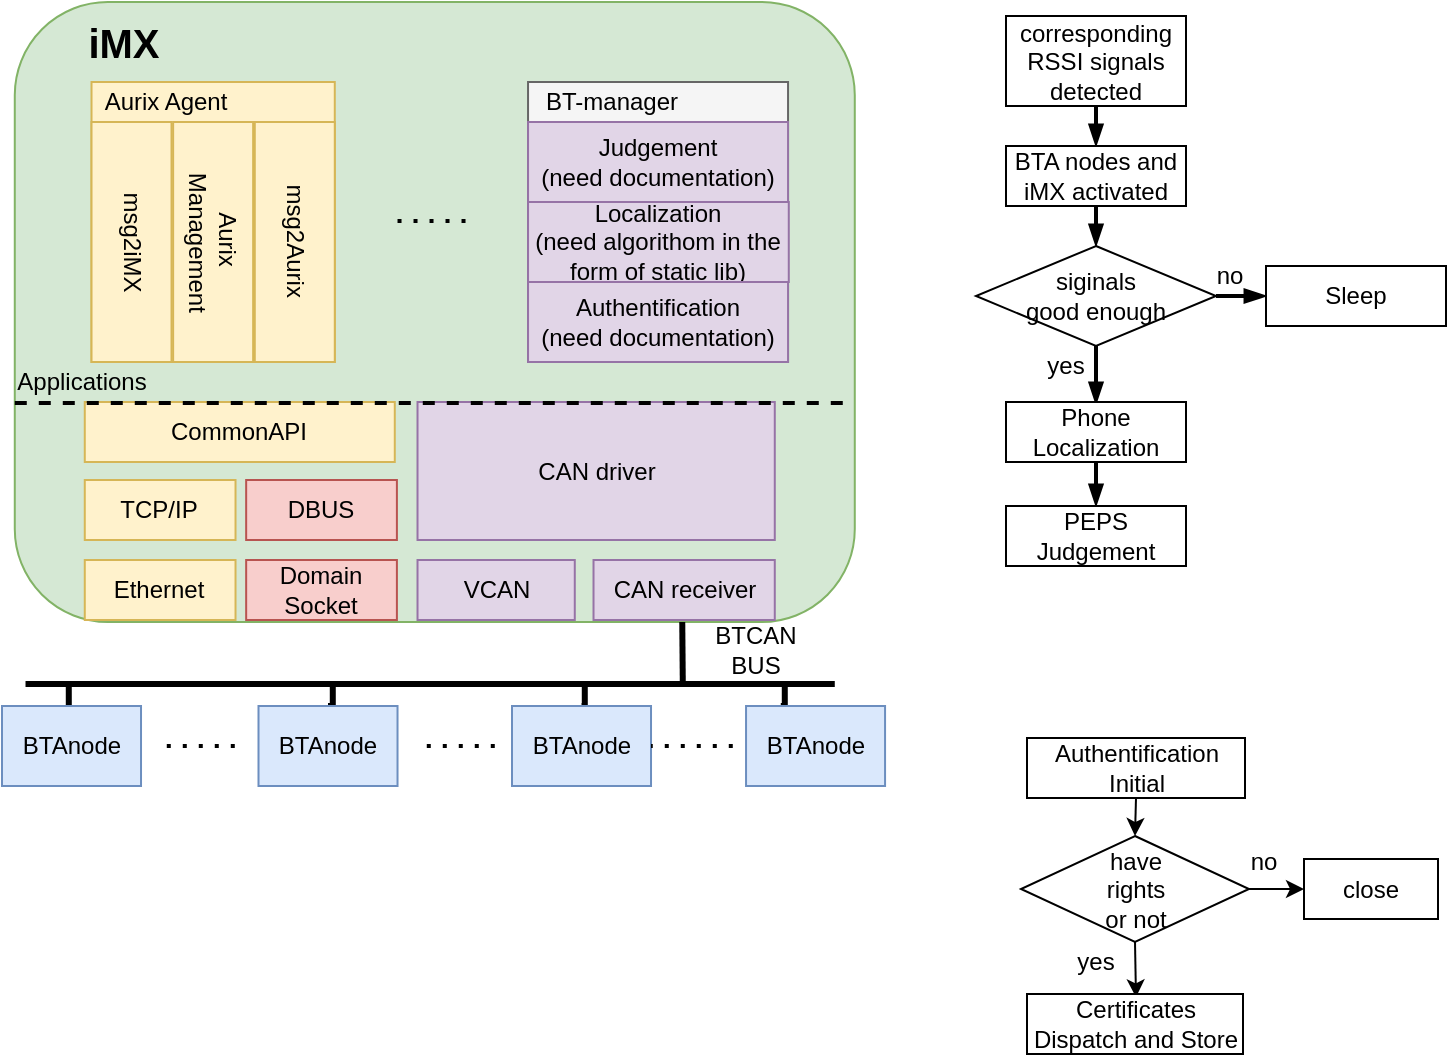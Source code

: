 <mxfile type="github" version="13.6.5">
  <diagram id="6UJGkoR6RnkgBrW9vDAt" name="Page-1">
    <mxGraphModel grid="0" dx="1022" dy="466" gridSize="10" guides="1" tooltips="1" connect="1" arrows="1" fold="1" page="1" pageScale="1" pageWidth="827" pageHeight="1169" math="0" shadow="0">
      <root>
        <mxCell id="0" />
        <mxCell id="1" parent="0" />
        <mxCell id="lEMxjgnDE3hor83zUmYU-257" value="" parent="1" style="rounded=1;whiteSpace=wrap;html=1;fillColor=#d5e8d4;strokeColor=#82b366;" vertex="1">
          <mxGeometry as="geometry" x="86.39" y="450" width="420" height="310" />
        </mxCell>
        <mxCell id="lEMxjgnDE3hor83zUmYU-258" value="" parent="1" style="rounded=0;whiteSpace=wrap;html=1;fillColor=#f5f5f5;strokeColor=#666666;fontColor=#333333;" vertex="1">
          <mxGeometry as="geometry" x="343.02" y="490" width="130" height="140" />
        </mxCell>
        <mxCell id="lEMxjgnDE3hor83zUmYU-259" value="Localization&lt;br&gt;(need algorithom in the form of static lib)" parent="1" style="rounded=0;whiteSpace=wrap;html=1;fillColor=#e1d5e7;strokeColor=#9673a6;" vertex="1">
          <mxGeometry as="geometry" x="343.02" y="550" width="130.37" height="40" />
        </mxCell>
        <mxCell id="lEMxjgnDE3hor83zUmYU-260" value="Authentification&lt;br&gt;(need documentation)" parent="1" style="rounded=0;whiteSpace=wrap;html=1;fillColor=#e1d5e7;strokeColor=#9673a6;" vertex="1">
          <mxGeometry as="geometry" x="343.02" y="590" width="130" height="40" />
        </mxCell>
        <mxCell id="lEMxjgnDE3hor83zUmYU-261" parent="1" style="edgeStyle=orthogonalEdgeStyle;rounded=0;orthogonalLoop=1;jettySize=auto;html=1;exitX=0.5;exitY=0;exitDx=0;exitDy=0;endArrow=none;endFill=0;strokeWidth=3;" edge="1" source="lEMxjgnDE3hor83zUmYU-262">
          <mxGeometry as="geometry" relative="1">
            <mxPoint as="targetPoint" x="113.39" y="792" />
          </mxGeometry>
        </mxCell>
        <mxCell id="lEMxjgnDE3hor83zUmYU-262" value="BTAnode" parent="1" style="rounded=0;whiteSpace=wrap;html=1;fillColor=#dae8fc;strokeColor=#6c8ebf;" vertex="1">
          <mxGeometry as="geometry" x="80" y="802" width="69.51" height="40" />
        </mxCell>
        <mxCell id="lEMxjgnDE3hor83zUmYU-263" value="" parent="1" style="endArrow=none;html=1;strokeWidth=3;" edge="1">
          <mxGeometry as="geometry" width="50" height="50" relative="1">
            <mxPoint as="sourcePoint" x="420.39" y="790" />
            <mxPoint as="targetPoint" x="420.13" y="760" />
          </mxGeometry>
        </mxCell>
        <mxCell id="lEMxjgnDE3hor83zUmYU-264" value="" parent="1" style="endArrow=none;html=1;strokeWidth=3;" edge="1">
          <mxGeometry as="geometry" width="50" height="50" relative="1">
            <mxPoint as="sourcePoint" x="91.76" y="791" />
            <mxPoint as="targetPoint" x="496.39" y="791" />
          </mxGeometry>
        </mxCell>
        <mxCell id="lEMxjgnDE3hor83zUmYU-265" value="BTCAN BUS" parent="1" style="text;html=1;strokeColor=none;fillColor=none;align=center;verticalAlign=middle;whiteSpace=wrap;rounded=0;" vertex="1">
          <mxGeometry as="geometry" x="431.76" y="764" width="50" height="20" />
        </mxCell>
        <mxCell id="lEMxjgnDE3hor83zUmYU-266" value="&lt;b style=&quot;font-size: 20px&quot;&gt;&lt;font style=&quot;font-size: 20px&quot;&gt;iMX&lt;/font&gt;&lt;/b&gt;" parent="1" style="text;html=1;strokeColor=none;fillColor=none;align=center;verticalAlign=middle;whiteSpace=wrap;rounded=0;" vertex="1">
          <mxGeometry as="geometry" x="121.39" y="460" width="40" height="20" />
        </mxCell>
        <mxCell id="lEMxjgnDE3hor83zUmYU-267" value="Judgement&lt;br&gt;(need documentation)" parent="1" style="rounded=0;whiteSpace=wrap;html=1;fillColor=#e1d5e7;strokeColor=#9673a6;" vertex="1">
          <mxGeometry as="geometry" x="343.02" y="510" width="130" height="40" />
        </mxCell>
        <mxCell id="lEMxjgnDE3hor83zUmYU-268" value="BT-manager" parent="1" style="text;html=1;strokeColor=none;fillColor=none;align=center;verticalAlign=middle;whiteSpace=wrap;rounded=0;" vertex="1">
          <mxGeometry as="geometry" x="349.76" y="490" width="70" height="20" />
        </mxCell>
        <mxCell id="lEMxjgnDE3hor83zUmYU-269" value="" parent="1" style="endArrow=none;dashed=1;html=1;dashPattern=1 3;strokeWidth=2;" edge="1">
          <mxGeometry as="geometry" width="50" height="50" relative="1">
            <mxPoint as="sourcePoint" x="196.39" y="822" />
            <mxPoint as="targetPoint" x="156.39" y="822" />
          </mxGeometry>
        </mxCell>
        <mxCell id="lEMxjgnDE3hor83zUmYU-270" value="CAN receiver" parent="1" style="rounded=0;whiteSpace=wrap;html=1;fillColor=#e1d5e7;strokeColor=#9673a6;" vertex="1">
          <mxGeometry as="geometry" x="375.76" y="729" width="90.63" height="30" />
        </mxCell>
        <mxCell id="lEMxjgnDE3hor83zUmYU-271" value="VCAN" parent="1" style="rounded=0;whiteSpace=wrap;html=1;fillColor=#e1d5e7;strokeColor=#9673a6;" vertex="1">
          <mxGeometry as="geometry" x="287.76" y="729" width="78.63" height="30" />
        </mxCell>
        <mxCell id="lEMxjgnDE3hor83zUmYU-272" value="" parent="1" style="rounded=0;whiteSpace=wrap;html=1;fillColor=#fff2cc;strokeColor=#d6b656;" vertex="1">
          <mxGeometry as="geometry" x="124.76" y="490" width="121.63" height="140" />
        </mxCell>
        <mxCell id="lEMxjgnDE3hor83zUmYU-273" value="CAN driver" parent="1" style="rounded=0;whiteSpace=wrap;html=1;fillColor=#e1d5e7;strokeColor=#9673a6;" vertex="1">
          <mxGeometry as="geometry" x="287.76" y="650" width="178.63" height="69" />
        </mxCell>
        <mxCell id="lEMxjgnDE3hor83zUmYU-274" value="DBUS" parent="1" style="rounded=0;whiteSpace=wrap;html=1;fillColor=#f8cecc;strokeColor=#b85450;" vertex="1">
          <mxGeometry as="geometry" x="202.08" y="689" width="75.37" height="30" />
        </mxCell>
        <mxCell id="lEMxjgnDE3hor83zUmYU-275" value="TCP/IP" parent="1" style="rounded=0;whiteSpace=wrap;html=1;fillColor=#fff2cc;strokeColor=#d6b656;" vertex="1">
          <mxGeometry as="geometry" x="121.39" y="689" width="75.37" height="30" />
        </mxCell>
        <mxCell id="lEMxjgnDE3hor83zUmYU-276" value="Ethernet" parent="1" style="rounded=0;whiteSpace=wrap;html=1;fillColor=#fff2cc;strokeColor=#d6b656;" vertex="1">
          <mxGeometry as="geometry" x="121.39" y="729" width="75.37" height="30" />
        </mxCell>
        <mxCell id="lEMxjgnDE3hor83zUmYU-277" value="Domain Socket" parent="1" style="rounded=0;whiteSpace=wrap;html=1;fillColor=#f8cecc;strokeColor=#b85450;" vertex="1">
          <mxGeometry as="geometry" x="202.08" y="729" width="75.37" height="30" />
        </mxCell>
        <mxCell id="lEMxjgnDE3hor83zUmYU-278" value="CommonAPI" parent="1" style="rounded=0;whiteSpace=wrap;html=1;fillColor=#fff2cc;strokeColor=#d6b656;" vertex="1">
          <mxGeometry as="geometry" x="121.39" y="650" width="155" height="30" />
        </mxCell>
        <mxCell id="lEMxjgnDE3hor83zUmYU-279" parent="1" style="edgeStyle=orthogonalEdgeStyle;rounded=0;orthogonalLoop=1;jettySize=auto;html=1;exitX=0.5;exitY=0;exitDx=0;exitDy=0;endArrow=none;endFill=0;strokeWidth=3;" edge="1" source="lEMxjgnDE3hor83zUmYU-280">
          <mxGeometry as="geometry" relative="1">
            <mxPoint as="targetPoint" x="245.39" y="792" />
          </mxGeometry>
        </mxCell>
        <mxCell id="lEMxjgnDE3hor83zUmYU-280" value="BTAnode" parent="1" style="rounded=0;whiteSpace=wrap;html=1;fillColor=#dae8fc;strokeColor=#6c8ebf;" vertex="1">
          <mxGeometry as="geometry" x="208.25" y="802" width="69.51" height="40" />
        </mxCell>
        <mxCell id="lEMxjgnDE3hor83zUmYU-281" parent="1" style="edgeStyle=orthogonalEdgeStyle;rounded=0;orthogonalLoop=1;jettySize=auto;html=1;exitX=0.5;exitY=0;exitDx=0;exitDy=0;strokeWidth=3;endArrow=none;endFill=0;" edge="1" source="lEMxjgnDE3hor83zUmYU-282">
          <mxGeometry as="geometry" relative="1">
            <mxPoint as="targetPoint" x="371.39" y="792" />
          </mxGeometry>
        </mxCell>
        <mxCell id="lEMxjgnDE3hor83zUmYU-282" value="BTAnode" parent="1" style="rounded=0;whiteSpace=wrap;html=1;fillColor=#dae8fc;strokeColor=#6c8ebf;" vertex="1">
          <mxGeometry as="geometry" x="335" y="802" width="69.51" height="40" />
        </mxCell>
        <mxCell id="lEMxjgnDE3hor83zUmYU-283" value="" parent="1" style="endArrow=none;dashed=1;html=1;dashPattern=1 3;strokeWidth=2;" edge="1">
          <mxGeometry as="geometry" width="50" height="50" relative="1">
            <mxPoint as="sourcePoint" x="326.39" y="822" />
            <mxPoint as="targetPoint" x="286.39" y="822" />
          </mxGeometry>
        </mxCell>
        <mxCell id="lEMxjgnDE3hor83zUmYU-284" parent="1" style="edgeStyle=orthogonalEdgeStyle;rounded=0;orthogonalLoop=1;jettySize=auto;html=1;exitX=0.25;exitY=0;exitDx=0;exitDy=0;endArrow=none;endFill=0;strokeWidth=3;" edge="1" source="lEMxjgnDE3hor83zUmYU-285">
          <mxGeometry as="geometry" relative="1">
            <mxPoint as="targetPoint" x="471.39" y="792" />
          </mxGeometry>
        </mxCell>
        <mxCell id="lEMxjgnDE3hor83zUmYU-285" value="BTAnode" parent="1" style="rounded=0;whiteSpace=wrap;html=1;fillColor=#dae8fc;strokeColor=#6c8ebf;" vertex="1">
          <mxGeometry as="geometry" x="452.02" y="802" width="69.51" height="40" />
        </mxCell>
        <mxCell id="lEMxjgnDE3hor83zUmYU-286" value="" parent="1" style="endArrow=none;dashed=1;html=1;dashPattern=1 3;strokeWidth=2;entryX=1;entryY=0.5;entryDx=0;entryDy=0;" edge="1" target="lEMxjgnDE3hor83zUmYU-282">
          <mxGeometry as="geometry" width="50" height="50" relative="1">
            <mxPoint as="sourcePoint" x="445.39" y="822" />
            <mxPoint as="targetPoint" x="296.39" y="832" />
          </mxGeometry>
        </mxCell>
        <mxCell id="lEMxjgnDE3hor83zUmYU-287" value="" parent="1" style="endArrow=none;html=1;strokeWidth=2;entryX=1;entryY=0.75;entryDx=0;entryDy=0;exitX=0;exitY=0.75;exitDx=0;exitDy=0;dashed=1;" edge="1">
          <mxGeometry as="geometry" width="50" height="50" relative="1">
            <mxPoint as="sourcePoint" x="86.39" y="650.5" />
            <mxPoint as="targetPoint" x="506.39" y="650.5" />
          </mxGeometry>
        </mxCell>
        <mxCell id="lEMxjgnDE3hor83zUmYU-288" value="msg2iMX" parent="1" style="rounded=0;whiteSpace=wrap;html=1;fillColor=#fff2cc;strokeColor=#d6b656;portConstraintRotation=0;direction=east;verticalAlign=middle;horizontal=0;rotation=-180;" vertex="1">
          <mxGeometry as="geometry" x="124.76" y="510" width="40" height="120" />
        </mxCell>
        <mxCell id="lEMxjgnDE3hor83zUmYU-289" value="Aurix&amp;nbsp;&lt;br&gt;Management" parent="1" style="rounded=0;whiteSpace=wrap;html=1;fillColor=#fff2cc;strokeColor=#d6b656;portConstraintRotation=0;direction=east;verticalAlign=middle;horizontal=0;rotation=-180;" vertex="1">
          <mxGeometry as="geometry" x="165.57" y="510" width="40" height="120" />
        </mxCell>
        <mxCell id="lEMxjgnDE3hor83zUmYU-290" value="msg2Aurix" parent="1" style="rounded=0;whiteSpace=wrap;html=1;fillColor=#fff2cc;strokeColor=#d6b656;portConstraintRotation=0;direction=east;verticalAlign=middle;horizontal=0;rotation=-180;" vertex="1">
          <mxGeometry as="geometry" x="206.39" y="510" width="40" height="120" />
        </mxCell>
        <mxCell id="lEMxjgnDE3hor83zUmYU-291" value="Aurix Agent" parent="1" style="text;html=1;strokeColor=none;fillColor=none;align=center;verticalAlign=middle;whiteSpace=wrap;rounded=0;" vertex="1">
          <mxGeometry as="geometry" x="126.76" y="490" width="70" height="20" />
        </mxCell>
        <mxCell id="lEMxjgnDE3hor83zUmYU-292" value="" parent="1" style="endArrow=none;dashed=1;html=1;dashPattern=1 3;strokeWidth=2;" edge="1">
          <mxGeometry as="geometry" width="50" height="50" relative="1">
            <mxPoint as="sourcePoint" x="311.76" y="559.5" />
            <mxPoint as="targetPoint" x="271.76" y="559.5" />
          </mxGeometry>
        </mxCell>
        <mxCell id="lEMxjgnDE3hor83zUmYU-293" value="Applications" parent="1" style="text;html=1;strokeColor=none;fillColor=none;align=center;verticalAlign=middle;whiteSpace=wrap;rounded=0;fontColor=none;" vertex="1">
          <mxGeometry as="geometry" x="100.39" y="630" width="40" height="20" />
        </mxCell>
        <mxCell id="lEMxjgnDE3hor83zUmYU-296" parent="1" style="edgeStyle=orthogonalEdgeStyle;rounded=0;orthogonalLoop=1;jettySize=auto;html=1;exitX=0.5;exitY=1;exitDx=0;exitDy=0;entryX=0.5;entryY=0;entryDx=0;entryDy=0;endArrow=blockThin;endFill=1;strokeWidth=2;fontColor=none;" edge="1" source="lEMxjgnDE3hor83zUmYU-294" target="lEMxjgnDE3hor83zUmYU-295">
          <mxGeometry as="geometry" relative="1" />
        </mxCell>
        <mxCell id="lEMxjgnDE3hor83zUmYU-294" value="corresponding RSSI signals detected" parent="1" style="rounded=0;whiteSpace=wrap;html=1;gradientColor=none;fontColor=none;" vertex="1">
          <mxGeometry as="geometry" x="582" y="457" width="90" height="45" />
        </mxCell>
        <mxCell id="lEMxjgnDE3hor83zUmYU-300" parent="1" style="edgeStyle=orthogonalEdgeStyle;rounded=0;orthogonalLoop=1;jettySize=auto;html=1;exitX=0.5;exitY=1;exitDx=0;exitDy=0;entryX=0.5;entryY=0;entryDx=0;entryDy=0;endArrow=blockThin;endFill=1;strokeWidth=2;fontColor=none;" edge="1" source="lEMxjgnDE3hor83zUmYU-295">
          <mxGeometry as="geometry" relative="1">
            <mxPoint as="targetPoint" x="627" y="572" />
          </mxGeometry>
        </mxCell>
        <mxCell id="lEMxjgnDE3hor83zUmYU-295" value="BTA nodes and iMX activated" parent="1" style="rounded=0;whiteSpace=wrap;html=1;gradientColor=none;fontColor=none;" vertex="1">
          <mxGeometry as="geometry" x="582" y="522" width="90" height="30" />
        </mxCell>
        <mxCell id="lEMxjgnDE3hor83zUmYU-301" parent="1" style="edgeStyle=orthogonalEdgeStyle;rounded=0;orthogonalLoop=1;jettySize=auto;html=1;exitX=0.5;exitY=1;exitDx=0;exitDy=0;entryX=0.5;entryY=0;entryDx=0;entryDy=0;endArrow=blockThin;endFill=1;strokeWidth=2;fontColor=none;" edge="1">
          <mxGeometry as="geometry" relative="1">
            <mxPoint as="sourcePoint" x="627" y="602" />
            <mxPoint as="targetPoint" x="627" y="651" />
          </mxGeometry>
        </mxCell>
        <mxCell id="lEMxjgnDE3hor83zUmYU-306" parent="1" style="edgeStyle=orthogonalEdgeStyle;rounded=0;orthogonalLoop=1;jettySize=auto;html=1;exitX=0.5;exitY=1;exitDx=0;exitDy=0;entryX=0.5;entryY=0;entryDx=0;entryDy=0;endArrow=blockThin;endFill=1;strokeWidth=2;fontColor=none;" edge="1" source="lEMxjgnDE3hor83zUmYU-303" target="lEMxjgnDE3hor83zUmYU-305">
          <mxGeometry as="geometry" relative="1" />
        </mxCell>
        <mxCell id="lEMxjgnDE3hor83zUmYU-303" value="Phone Localization" parent="1" style="rounded=0;whiteSpace=wrap;html=1;gradientColor=none;fontColor=none;" vertex="1">
          <mxGeometry as="geometry" x="582" y="650" width="90" height="30" />
        </mxCell>
        <mxCell id="lEMxjgnDE3hor83zUmYU-305" value="PEPS Judgement" parent="1" style="rounded=0;whiteSpace=wrap;html=1;gradientColor=none;fontColor=none;" vertex="1">
          <mxGeometry as="geometry" x="582" y="702" width="90" height="30" />
        </mxCell>
        <mxCell id="lEMxjgnDE3hor83zUmYU-310" parent="1" style="edgeStyle=orthogonalEdgeStyle;rounded=0;orthogonalLoop=1;jettySize=auto;html=1;exitX=1;exitY=0.5;exitDx=0;exitDy=0;exitPerimeter=0;entryX=0;entryY=0.5;entryDx=0;entryDy=0;endArrow=blockThin;endFill=1;strokeWidth=2;fontColor=none;" edge="1" source="lEMxjgnDE3hor83zUmYU-307" target="lEMxjgnDE3hor83zUmYU-309">
          <mxGeometry as="geometry" relative="1" />
        </mxCell>
        <mxCell id="lEMxjgnDE3hor83zUmYU-307" value="siginals&lt;br&gt;good enough" parent="1" style="strokeWidth=1;html=1;shape=mxgraph.flowchart.decision;whiteSpace=wrap;rounded=0;gradientColor=none;fontColor=none;" vertex="1">
          <mxGeometry as="geometry" x="567" y="572" width="120" height="50" />
        </mxCell>
        <mxCell id="lEMxjgnDE3hor83zUmYU-308" value="yes" parent="1" style="text;html=1;strokeColor=none;fillColor=none;align=center;verticalAlign=middle;whiteSpace=wrap;rounded=0;fontColor=none;" vertex="1">
          <mxGeometry as="geometry" x="592" y="622" width="40" height="20" />
        </mxCell>
        <mxCell id="lEMxjgnDE3hor83zUmYU-309" value="Sleep" parent="1" style="rounded=0;whiteSpace=wrap;html=1;gradientColor=none;fontColor=none;" vertex="1">
          <mxGeometry as="geometry" x="712" y="582" width="90" height="30" />
        </mxCell>
        <mxCell id="lEMxjgnDE3hor83zUmYU-311" value="no" parent="1" style="text;html=1;strokeColor=none;fillColor=none;align=center;verticalAlign=middle;whiteSpace=wrap;rounded=0;fontColor=none;" vertex="1">
          <mxGeometry as="geometry" x="674" y="577" width="40" height="20" />
        </mxCell>
        <mxCell id="px15Lxo92mCNcyCO_QTn-4" value="close" parent="1" style="rounded=0;whiteSpace=wrap;html=1;gradientColor=none;fontColor=none;" vertex="1">
          <mxGeometry as="geometry" x="731" y="878.5" width="67" height="30" />
        </mxCell>
        <mxCell id="px15Lxo92mCNcyCO_QTn-9" parent="1" style="edgeStyle=orthogonalEdgeStyle;rounded=0;orthogonalLoop=1;jettySize=auto;html=1;exitX=0.5;exitY=1;exitDx=0;exitDy=0;entryX=0.5;entryY=0;entryDx=0;entryDy=0;" edge="1" source="px15Lxo92mCNcyCO_QTn-6" target="px15Lxo92mCNcyCO_QTn-8">
          <mxGeometry as="geometry" relative="1" />
        </mxCell>
        <mxCell id="px15Lxo92mCNcyCO_QTn-6" value="Authentification Initial" parent="1" style="rounded=0;whiteSpace=wrap;html=1;gradientColor=none;fontColor=none;" vertex="1">
          <mxGeometry as="geometry" x="592.5" y="818" width="109" height="30" />
        </mxCell>
        <mxCell id="px15Lxo92mCNcyCO_QTn-11" parent="1" style="edgeStyle=orthogonalEdgeStyle;rounded=0;orthogonalLoop=1;jettySize=auto;html=1;exitX=0.5;exitY=1;exitDx=0;exitDy=0;" edge="1" source="px15Lxo92mCNcyCO_QTn-8">
          <mxGeometry as="geometry" relative="1">
            <mxPoint as="targetPoint" x="647" y="947.67" />
          </mxGeometry>
        </mxCell>
        <mxCell id="px15Lxo92mCNcyCO_QTn-13" parent="1" style="edgeStyle=orthogonalEdgeStyle;rounded=0;orthogonalLoop=1;jettySize=auto;html=1;exitX=1;exitY=0.5;exitDx=0;exitDy=0;entryX=0;entryY=0.5;entryDx=0;entryDy=0;" edge="1" source="px15Lxo92mCNcyCO_QTn-8" target="px15Lxo92mCNcyCO_QTn-4">
          <mxGeometry as="geometry" relative="1" />
        </mxCell>
        <mxCell id="px15Lxo92mCNcyCO_QTn-8" value="have&lt;br&gt;rights&lt;br&gt;or not" parent="1" style="rhombus;whiteSpace=wrap;html=1;" vertex="1">
          <mxGeometry as="geometry" x="589.5" y="867" width="114" height="53" />
        </mxCell>
        <mxCell id="px15Lxo92mCNcyCO_QTn-12" value="Certificates Dispatch and Store" parent="1" style="rounded=0;whiteSpace=wrap;html=1;gradientColor=none;fontColor=none;" vertex="1">
          <mxGeometry as="geometry" x="592.5" y="946" width="108" height="30" />
        </mxCell>
        <mxCell id="px15Lxo92mCNcyCO_QTn-14" value="no" parent="1" style="text;html=1;strokeColor=none;fillColor=none;align=center;verticalAlign=middle;whiteSpace=wrap;rounded=0;" vertex="1">
          <mxGeometry as="geometry" x="691" y="870" width="40" height="20" />
        </mxCell>
        <mxCell id="px15Lxo92mCNcyCO_QTn-15" value="yes" parent="1" style="text;html=1;strokeColor=none;fillColor=none;align=center;verticalAlign=middle;whiteSpace=wrap;rounded=0;" vertex="1">
          <mxGeometry as="geometry" x="607" y="920" width="40" height="20" />
        </mxCell>
      </root>
    </mxGraphModel>
  </diagram>
</mxfile>
